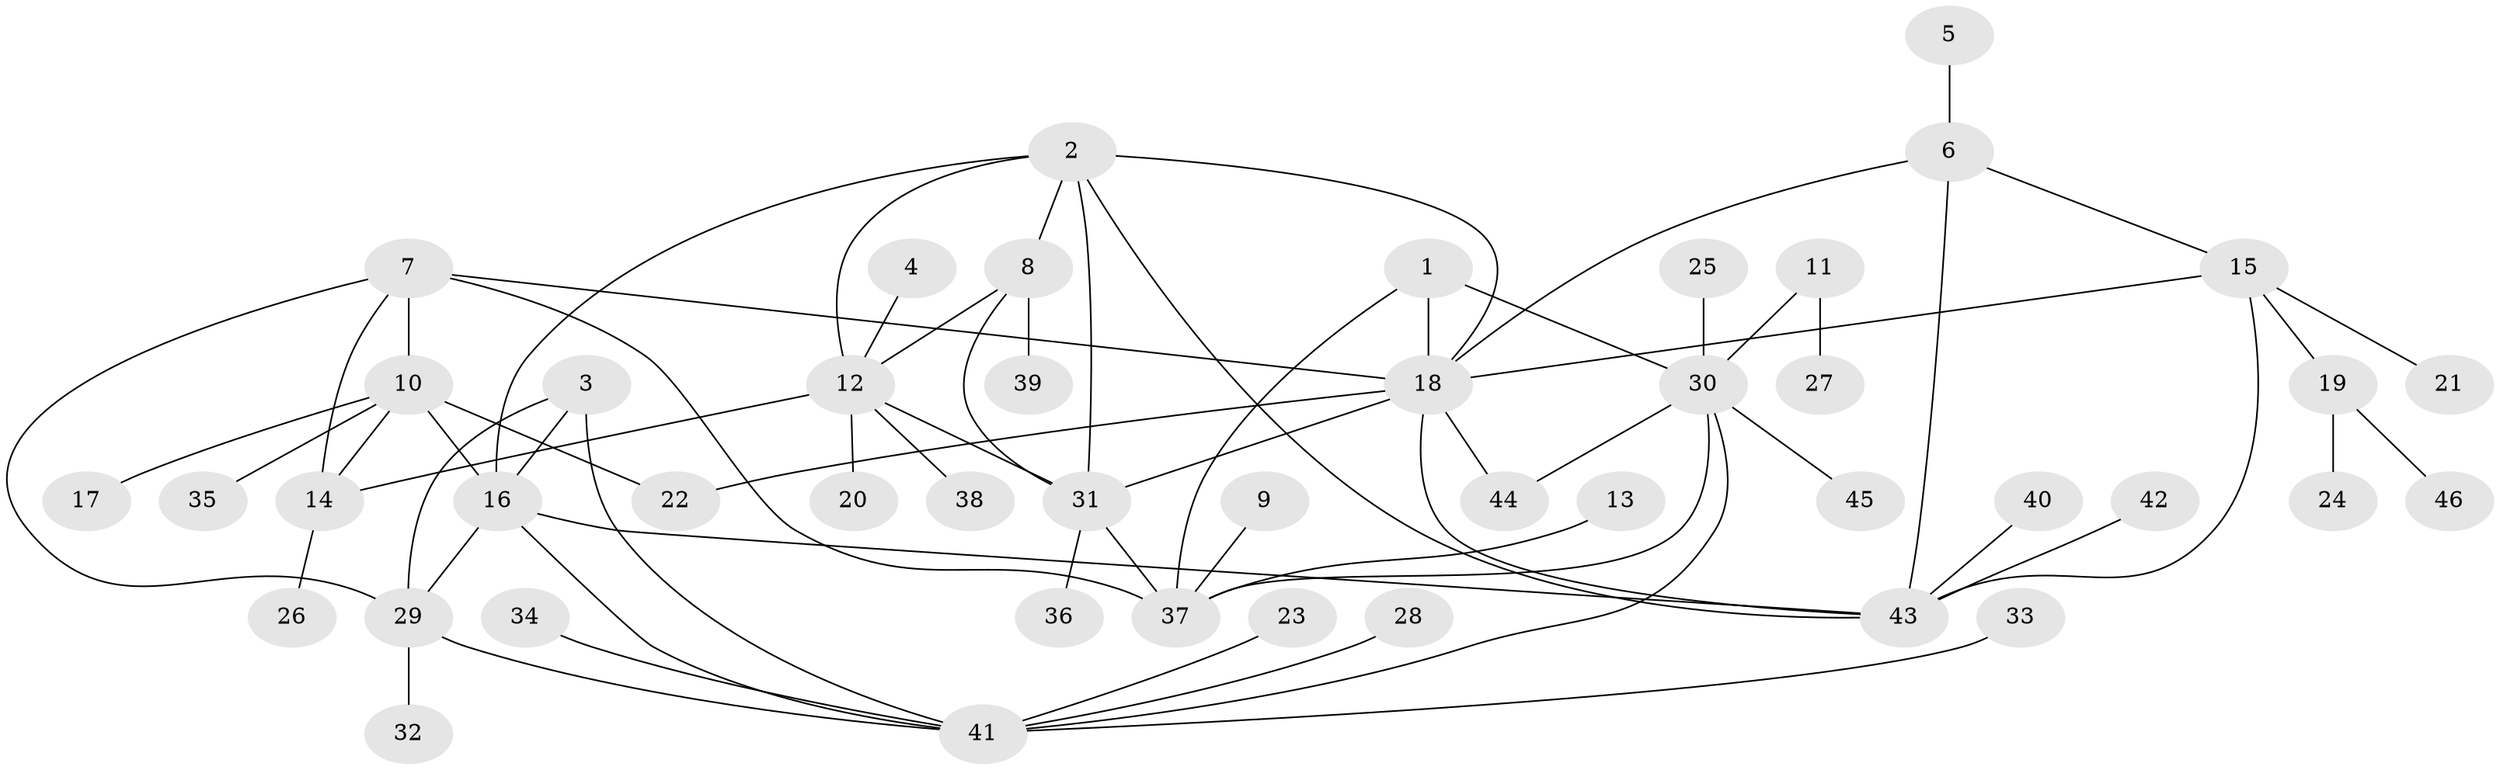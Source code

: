 // original degree distribution, {4: 0.043478260869565216, 7: 0.03260869565217391, 9: 0.043478260869565216, 6: 0.043478260869565216, 8: 0.021739130434782608, 5: 0.010869565217391304, 10: 0.021739130434782608, 3: 0.03260869565217391, 1: 0.532608695652174, 2: 0.21739130434782608}
// Generated by graph-tools (version 1.1) at 2025/02/03/09/25 03:02:41]
// undirected, 46 vertices, 67 edges
graph export_dot {
graph [start="1"]
  node [color=gray90,style=filled];
  1;
  2;
  3;
  4;
  5;
  6;
  7;
  8;
  9;
  10;
  11;
  12;
  13;
  14;
  15;
  16;
  17;
  18;
  19;
  20;
  21;
  22;
  23;
  24;
  25;
  26;
  27;
  28;
  29;
  30;
  31;
  32;
  33;
  34;
  35;
  36;
  37;
  38;
  39;
  40;
  41;
  42;
  43;
  44;
  45;
  46;
  1 -- 18 [weight=1.0];
  1 -- 30 [weight=2.0];
  1 -- 37 [weight=2.0];
  2 -- 8 [weight=1.0];
  2 -- 12 [weight=1.0];
  2 -- 16 [weight=1.0];
  2 -- 18 [weight=1.0];
  2 -- 31 [weight=1.0];
  2 -- 43 [weight=1.0];
  3 -- 16 [weight=1.0];
  3 -- 29 [weight=1.0];
  3 -- 41 [weight=1.0];
  4 -- 12 [weight=1.0];
  5 -- 6 [weight=1.0];
  6 -- 15 [weight=1.0];
  6 -- 18 [weight=1.0];
  6 -- 43 [weight=1.0];
  7 -- 10 [weight=2.0];
  7 -- 14 [weight=2.0];
  7 -- 18 [weight=2.0];
  7 -- 29 [weight=1.0];
  7 -- 37 [weight=1.0];
  8 -- 12 [weight=1.0];
  8 -- 31 [weight=1.0];
  8 -- 39 [weight=1.0];
  9 -- 37 [weight=1.0];
  10 -- 14 [weight=1.0];
  10 -- 16 [weight=1.0];
  10 -- 17 [weight=1.0];
  10 -- 22 [weight=1.0];
  10 -- 35 [weight=1.0];
  11 -- 27 [weight=1.0];
  11 -- 30 [weight=1.0];
  12 -- 14 [weight=1.0];
  12 -- 20 [weight=1.0];
  12 -- 31 [weight=1.0];
  12 -- 38 [weight=1.0];
  13 -- 37 [weight=1.0];
  14 -- 26 [weight=1.0];
  15 -- 18 [weight=1.0];
  15 -- 19 [weight=1.0];
  15 -- 21 [weight=1.0];
  15 -- 43 [weight=1.0];
  16 -- 29 [weight=1.0];
  16 -- 41 [weight=1.0];
  16 -- 43 [weight=1.0];
  18 -- 22 [weight=1.0];
  18 -- 31 [weight=1.0];
  18 -- 43 [weight=1.0];
  18 -- 44 [weight=1.0];
  19 -- 24 [weight=1.0];
  19 -- 46 [weight=1.0];
  23 -- 41 [weight=1.0];
  25 -- 30 [weight=1.0];
  28 -- 41 [weight=1.0];
  29 -- 32 [weight=1.0];
  29 -- 41 [weight=1.0];
  30 -- 37 [weight=1.0];
  30 -- 41 [weight=1.0];
  30 -- 44 [weight=1.0];
  30 -- 45 [weight=1.0];
  31 -- 36 [weight=1.0];
  31 -- 37 [weight=1.0];
  33 -- 41 [weight=1.0];
  34 -- 41 [weight=1.0];
  40 -- 43 [weight=1.0];
  42 -- 43 [weight=1.0];
}
